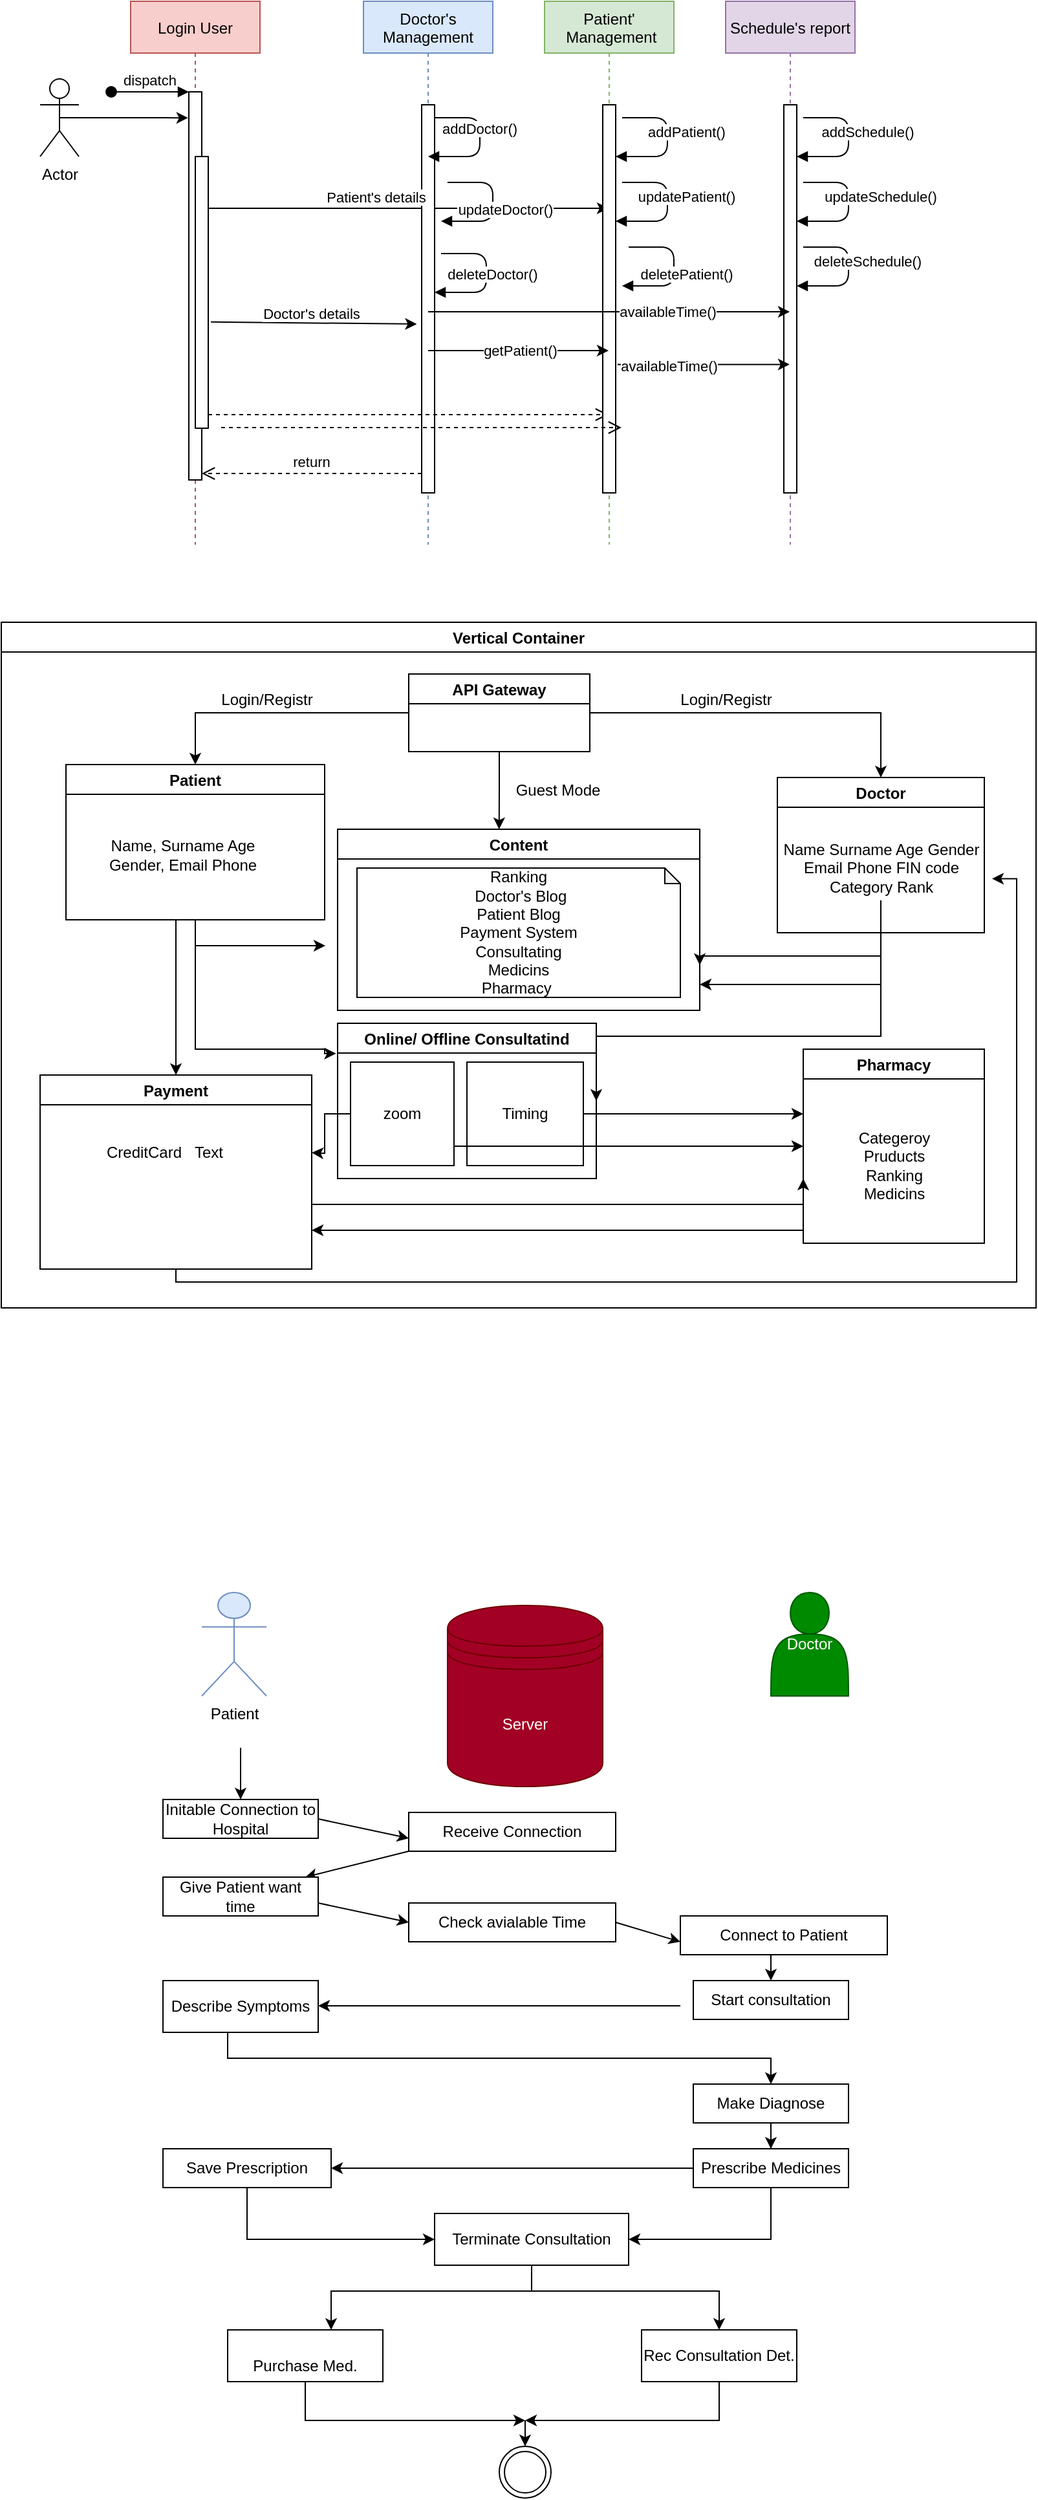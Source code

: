<mxfile version="18.1.3" type="github">
  <diagram id="kgpKYQtTHZ0yAKxKKP6v" name="Page-1">
    <mxGraphModel dx="1038" dy="571" grid="1" gridSize="10" guides="1" tooltips="1" connect="1" arrows="1" fold="1" page="1" pageScale="1" pageWidth="850" pageHeight="1100" math="0" shadow="0">
      <root>
        <mxCell id="0" />
        <mxCell id="1" parent="0" />
        <mxCell id="3nuBFxr9cyL0pnOWT2aG-1" value="Login User" style="shape=umlLifeline;perimeter=lifelinePerimeter;container=1;collapsible=0;recursiveResize=0;rounded=0;shadow=0;strokeWidth=1;fillColor=#f8cecc;strokeColor=#b85450;" parent="1" vertex="1">
          <mxGeometry x="120" y="80" width="100" height="420" as="geometry" />
        </mxCell>
        <mxCell id="3nuBFxr9cyL0pnOWT2aG-2" value="" style="points=[];perimeter=orthogonalPerimeter;rounded=0;shadow=0;strokeWidth=1;" parent="3nuBFxr9cyL0pnOWT2aG-1" vertex="1">
          <mxGeometry x="45" y="70" width="10" height="300" as="geometry" />
        </mxCell>
        <mxCell id="3nuBFxr9cyL0pnOWT2aG-3" value="dispatch" style="verticalAlign=bottom;startArrow=oval;endArrow=block;startSize=8;shadow=0;strokeWidth=1;" parent="3nuBFxr9cyL0pnOWT2aG-1" target="3nuBFxr9cyL0pnOWT2aG-2" edge="1">
          <mxGeometry relative="1" as="geometry">
            <mxPoint x="-15" y="70" as="sourcePoint" />
          </mxGeometry>
        </mxCell>
        <mxCell id="3nuBFxr9cyL0pnOWT2aG-4" value="" style="points=[];perimeter=orthogonalPerimeter;rounded=0;shadow=0;strokeWidth=1;" parent="3nuBFxr9cyL0pnOWT2aG-1" vertex="1">
          <mxGeometry x="50" y="120" width="10" height="210" as="geometry" />
        </mxCell>
        <mxCell id="Qq_WGgC-rXSd1wwkI7IG-11" value="" style="endArrow=classic;html=1;rounded=0;" parent="3nuBFxr9cyL0pnOWT2aG-1" target="Qq_WGgC-rXSd1wwkI7IG-7" edge="1">
          <mxGeometry width="50" height="50" relative="1" as="geometry">
            <mxPoint x="60" y="160" as="sourcePoint" />
            <mxPoint x="110" y="110" as="targetPoint" />
            <Array as="points">
              <mxPoint x="200" y="160" />
            </Array>
          </mxGeometry>
        </mxCell>
        <mxCell id="3nuBFxr9cyL0pnOWT2aG-5" value="Doctor&#39;s &#xa;Management" style="shape=umlLifeline;perimeter=lifelinePerimeter;container=1;collapsible=0;recursiveResize=0;rounded=0;shadow=0;strokeWidth=1;fillColor=#dae8fc;strokeColor=#6c8ebf;" parent="1" vertex="1">
          <mxGeometry x="300" y="80" width="100" height="420" as="geometry" />
        </mxCell>
        <mxCell id="3nuBFxr9cyL0pnOWT2aG-6" value="" style="points=[];perimeter=orthogonalPerimeter;rounded=0;shadow=0;strokeWidth=1;" parent="3nuBFxr9cyL0pnOWT2aG-5" vertex="1">
          <mxGeometry x="45" y="80" width="10" height="300" as="geometry" />
        </mxCell>
        <mxCell id="Qq_WGgC-rXSd1wwkI7IG-36" value="updateDoctor()" style="verticalAlign=bottom;endArrow=block;shadow=0;strokeWidth=1;" parent="3nuBFxr9cyL0pnOWT2aG-5" edge="1">
          <mxGeometry x="0.238" y="-10" relative="1" as="geometry">
            <mxPoint x="65" y="140" as="sourcePoint" />
            <mxPoint x="60" y="170" as="targetPoint" />
            <Array as="points">
              <mxPoint x="100" y="140" />
              <mxPoint x="100" y="170" />
            </Array>
            <mxPoint x="10" y="10" as="offset" />
          </mxGeometry>
        </mxCell>
        <mxCell id="Qq_WGgC-rXSd1wwkI7IG-37" value="deleteDoctor()" style="verticalAlign=bottom;endArrow=block;shadow=0;strokeWidth=1;" parent="3nuBFxr9cyL0pnOWT2aG-5" edge="1">
          <mxGeometry x="0.143" y="5" relative="1" as="geometry">
            <mxPoint x="60" y="195" as="sourcePoint" />
            <mxPoint x="55" y="225" as="targetPoint" />
            <Array as="points">
              <mxPoint x="95" y="195" />
              <mxPoint x="95" y="225" />
            </Array>
            <mxPoint as="offset" />
          </mxGeometry>
        </mxCell>
        <mxCell id="3nuBFxr9cyL0pnOWT2aG-7" value="return" style="verticalAlign=bottom;endArrow=open;dashed=1;endSize=8;exitX=0;exitY=0.95;shadow=0;strokeWidth=1;" parent="1" source="3nuBFxr9cyL0pnOWT2aG-6" target="3nuBFxr9cyL0pnOWT2aG-2" edge="1">
          <mxGeometry relative="1" as="geometry">
            <mxPoint x="275" y="236" as="targetPoint" />
          </mxGeometry>
        </mxCell>
        <mxCell id="3nuBFxr9cyL0pnOWT2aG-9" value="addDoctor()" style="verticalAlign=bottom;endArrow=block;shadow=0;strokeWidth=1;" parent="1" source="3nuBFxr9cyL0pnOWT2aG-6" edge="1">
          <mxGeometry relative="1" as="geometry">
            <mxPoint x="240" y="200" as="sourcePoint" />
            <mxPoint x="350" y="200" as="targetPoint" />
            <Array as="points">
              <mxPoint x="390" y="170" />
              <mxPoint x="390" y="200" />
            </Array>
          </mxGeometry>
        </mxCell>
        <mxCell id="3nuBFxr9cyL0pnOWT2aG-10" value="Patient&#39;s details" style="verticalAlign=bottom;endArrow=open;dashed=1;endSize=8;exitX=1;exitY=0.95;shadow=0;strokeWidth=1;" parent="1" source="3nuBFxr9cyL0pnOWT2aG-4" target="Qq_WGgC-rXSd1wwkI7IG-7" edge="1">
          <mxGeometry x="-0.16" y="160" relative="1" as="geometry">
            <mxPoint x="240" y="257" as="targetPoint" />
            <mxPoint y="1" as="offset" />
          </mxGeometry>
        </mxCell>
        <mxCell id="Qq_WGgC-rXSd1wwkI7IG-10" style="edgeStyle=orthogonalEdgeStyle;rounded=0;orthogonalLoop=1;jettySize=auto;html=1;exitX=0.5;exitY=0.5;exitDx=0;exitDy=0;exitPerimeter=0;entryX=-0.06;entryY=0.067;entryDx=0;entryDy=0;entryPerimeter=0;" parent="1" source="Qq_WGgC-rXSd1wwkI7IG-1" target="3nuBFxr9cyL0pnOWT2aG-2" edge="1">
          <mxGeometry relative="1" as="geometry" />
        </mxCell>
        <mxCell id="Qq_WGgC-rXSd1wwkI7IG-1" value="Actor" style="shape=umlActor;verticalLabelPosition=bottom;verticalAlign=top;html=1;outlineConnect=0;" parent="1" vertex="1">
          <mxGeometry x="50" y="140" width="30" height="60" as="geometry" />
        </mxCell>
        <mxCell id="Qq_WGgC-rXSd1wwkI7IG-5" value="Schedule&#39;s report" style="shape=umlLifeline;perimeter=lifelinePerimeter;container=1;collapsible=0;recursiveResize=0;rounded=0;shadow=0;strokeWidth=1;fillColor=#e1d5e7;strokeColor=#9673a6;" parent="1" vertex="1">
          <mxGeometry x="580" y="80" width="100" height="420" as="geometry" />
        </mxCell>
        <mxCell id="Qq_WGgC-rXSd1wwkI7IG-6" value="" style="points=[];perimeter=orthogonalPerimeter;rounded=0;shadow=0;strokeWidth=1;" parent="Qq_WGgC-rXSd1wwkI7IG-5" vertex="1">
          <mxGeometry x="45" y="80" width="10" height="300" as="geometry" />
        </mxCell>
        <mxCell id="Qq_WGgC-rXSd1wwkI7IG-22" value="addSchedule()" style="verticalAlign=bottom;endArrow=block;shadow=0;strokeWidth=1;" parent="Qq_WGgC-rXSd1wwkI7IG-5" edge="1">
          <mxGeometry x="0.048" y="15" relative="1" as="geometry">
            <mxPoint x="60" y="90" as="sourcePoint" />
            <mxPoint x="55" y="120" as="targetPoint" />
            <Array as="points">
              <mxPoint x="95" y="90" />
              <mxPoint x="95" y="120" />
            </Array>
            <mxPoint as="offset" />
          </mxGeometry>
        </mxCell>
        <mxCell id="Qq_WGgC-rXSd1wwkI7IG-24" value="updateSchedule()" style="verticalAlign=bottom;endArrow=block;shadow=0;strokeWidth=1;" parent="Qq_WGgC-rXSd1wwkI7IG-5" edge="1">
          <mxGeometry x="0.048" y="25" relative="1" as="geometry">
            <mxPoint x="60" y="140" as="sourcePoint" />
            <mxPoint x="55" y="170" as="targetPoint" />
            <Array as="points">
              <mxPoint x="95" y="140" />
              <mxPoint x="95" y="170" />
            </Array>
            <mxPoint as="offset" />
          </mxGeometry>
        </mxCell>
        <mxCell id="Qq_WGgC-rXSd1wwkI7IG-25" value="deleteSchedule()" style="verticalAlign=bottom;endArrow=block;shadow=0;strokeWidth=1;" parent="Qq_WGgC-rXSd1wwkI7IG-5" edge="1">
          <mxGeometry x="0.048" y="15" relative="1" as="geometry">
            <mxPoint x="60" y="190" as="sourcePoint" />
            <mxPoint x="55" y="220" as="targetPoint" />
            <Array as="points">
              <mxPoint x="95" y="190" />
              <mxPoint x="95" y="220" />
            </Array>
            <mxPoint as="offset" />
          </mxGeometry>
        </mxCell>
        <mxCell id="Qq_WGgC-rXSd1wwkI7IG-7" value="Patient&#39;&#xa; Management" style="shape=umlLifeline;perimeter=lifelinePerimeter;container=1;collapsible=0;recursiveResize=0;rounded=0;shadow=0;strokeWidth=1;fillColor=#d5e8d4;strokeColor=#82b366;" parent="1" vertex="1">
          <mxGeometry x="440" y="80" width="100" height="420" as="geometry" />
        </mxCell>
        <mxCell id="Qq_WGgC-rXSd1wwkI7IG-8" value="" style="points=[];perimeter=orthogonalPerimeter;rounded=0;shadow=0;strokeWidth=1;" parent="Qq_WGgC-rXSd1wwkI7IG-7" vertex="1">
          <mxGeometry x="45" y="80" width="10" height="300" as="geometry" />
        </mxCell>
        <mxCell id="Qq_WGgC-rXSd1wwkI7IG-20" value="addPatient()" style="verticalAlign=bottom;endArrow=block;shadow=0;strokeWidth=1;" parent="Qq_WGgC-rXSd1wwkI7IG-7" edge="1">
          <mxGeometry x="0.048" y="15" relative="1" as="geometry">
            <mxPoint x="60" y="90" as="sourcePoint" />
            <mxPoint x="55" y="120" as="targetPoint" />
            <Array as="points">
              <mxPoint x="95" y="90" />
              <mxPoint x="95" y="120" />
            </Array>
            <mxPoint as="offset" />
          </mxGeometry>
        </mxCell>
        <mxCell id="Qq_WGgC-rXSd1wwkI7IG-34" value="updatePatient()" style="verticalAlign=bottom;endArrow=block;shadow=0;strokeWidth=1;" parent="Qq_WGgC-rXSd1wwkI7IG-7" edge="1">
          <mxGeometry x="0.048" y="15" relative="1" as="geometry">
            <mxPoint x="60" y="140" as="sourcePoint" />
            <mxPoint x="55" y="170" as="targetPoint" />
            <Array as="points">
              <mxPoint x="95" y="140" />
              <mxPoint x="95" y="170" />
            </Array>
            <mxPoint as="offset" />
          </mxGeometry>
        </mxCell>
        <mxCell id="Qq_WGgC-rXSd1wwkI7IG-35" value="deletePatient()" style="verticalAlign=bottom;endArrow=block;shadow=0;strokeWidth=1;" parent="Qq_WGgC-rXSd1wwkI7IG-7" edge="1">
          <mxGeometry x="0.238" y="-10" relative="1" as="geometry">
            <mxPoint x="65" y="190" as="sourcePoint" />
            <mxPoint x="60" y="220" as="targetPoint" />
            <Array as="points">
              <mxPoint x="100" y="190" />
              <mxPoint x="100" y="220" />
            </Array>
            <mxPoint x="10" y="10" as="offset" />
          </mxGeometry>
        </mxCell>
        <mxCell id="Qq_WGgC-rXSd1wwkI7IG-12" value="" style="endArrow=classic;html=1;rounded=0;exitX=1.2;exitY=0.609;exitDx=0;exitDy=0;exitPerimeter=0;entryX=-0.38;entryY=0.565;entryDx=0;entryDy=0;entryPerimeter=0;" parent="1" source="3nuBFxr9cyL0pnOWT2aG-4" target="3nuBFxr9cyL0pnOWT2aG-6" edge="1">
          <mxGeometry width="50" height="50" relative="1" as="geometry">
            <mxPoint x="310" y="330" as="sourcePoint" />
            <mxPoint x="619.5" y="330" as="targetPoint" />
            <Array as="points" />
          </mxGeometry>
        </mxCell>
        <mxCell id="Qq_WGgC-rXSd1wwkI7IG-19" value="Doctor&#39;s details" style="verticalAlign=bottom;endArrow=open;dashed=1;endSize=8;exitX=1;exitY=0.95;shadow=0;strokeWidth=1;" parent="1" edge="1">
          <mxGeometry x="-0.548" y="80" relative="1" as="geometry">
            <mxPoint x="499.5" y="409.5" as="targetPoint" />
            <mxPoint x="190" y="409.5" as="sourcePoint" />
            <mxPoint y="1" as="offset" />
          </mxGeometry>
        </mxCell>
        <mxCell id="Qq_WGgC-rXSd1wwkI7IG-26" value="" style="endArrow=classic;html=1;rounded=0;" parent="1" source="3nuBFxr9cyL0pnOWT2aG-5" target="Qq_WGgC-rXSd1wwkI7IG-7" edge="1">
          <mxGeometry width="50" height="50" relative="1" as="geometry">
            <mxPoint x="360" y="300" as="sourcePoint" />
            <mxPoint x="619.5" y="330" as="targetPoint" />
            <Array as="points">
              <mxPoint x="420" y="350" />
              <mxPoint x="470" y="350" />
            </Array>
          </mxGeometry>
        </mxCell>
        <mxCell id="Qq_WGgC-rXSd1wwkI7IG-27" value="getPatient()" style="edgeLabel;html=1;align=center;verticalAlign=middle;resizable=0;points=[];" parent="Qq_WGgC-rXSd1wwkI7IG-26" vertex="1" connectable="0">
          <mxGeometry x="-0.23" relative="1" as="geometry">
            <mxPoint x="17" as="offset" />
          </mxGeometry>
        </mxCell>
        <mxCell id="Qq_WGgC-rXSd1wwkI7IG-14" value="" style="endArrow=classic;html=1;rounded=0;" parent="1" source="3nuBFxr9cyL0pnOWT2aG-5" target="Qq_WGgC-rXSd1wwkI7IG-5" edge="1">
          <mxGeometry width="50" height="50" relative="1" as="geometry">
            <mxPoint x="355" y="280" as="sourcePoint" />
            <mxPoint x="514.2" y="281.61" as="targetPoint" />
            <Array as="points">
              <mxPoint x="480" y="320" />
            </Array>
          </mxGeometry>
        </mxCell>
        <mxCell id="Qq_WGgC-rXSd1wwkI7IG-41" value="availableTime()" style="edgeLabel;html=1;align=center;verticalAlign=middle;resizable=0;points=[];" parent="Qq_WGgC-rXSd1wwkI7IG-14" vertex="1" connectable="0">
          <mxGeometry x="0.324" relative="1" as="geometry">
            <mxPoint as="offset" />
          </mxGeometry>
        </mxCell>
        <mxCell id="Qq_WGgC-rXSd1wwkI7IG-13" value="" style="endArrow=classic;html=1;rounded=0;exitX=1.14;exitY=0.669;exitDx=0;exitDy=0;exitPerimeter=0;" parent="1" source="Qq_WGgC-rXSd1wwkI7IG-8" target="Qq_WGgC-rXSd1wwkI7IG-5" edge="1">
          <mxGeometry width="50" height="50" relative="1" as="geometry">
            <mxPoint x="310" y="330" as="sourcePoint" />
            <mxPoint x="619.5" y="330" as="targetPoint" />
            <Array as="points" />
          </mxGeometry>
        </mxCell>
        <mxCell id="Qq_WGgC-rXSd1wwkI7IG-42" value="availableTime()" style="edgeLabel;html=1;align=center;verticalAlign=middle;resizable=0;points=[];" parent="Qq_WGgC-rXSd1wwkI7IG-13" vertex="1" connectable="0">
          <mxGeometry x="-0.408" y="-1" relative="1" as="geometry">
            <mxPoint as="offset" />
          </mxGeometry>
        </mxCell>
        <mxCell id="Qq_WGgC-rXSd1wwkI7IG-48" value="Vertical Container" style="swimlane;" parent="1" vertex="1">
          <mxGeometry x="20" y="560" width="800" height="530" as="geometry" />
        </mxCell>
        <mxCell id="FrTpG5TBYNztIclUgN3H-2" style="edgeStyle=orthogonalEdgeStyle;rounded=0;orthogonalLoop=1;jettySize=auto;html=1;" edge="1" parent="Qq_WGgC-rXSd1wwkI7IG-48" source="Qq_WGgC-rXSd1wwkI7IG-49" target="Qq_WGgC-rXSd1wwkI7IG-50">
          <mxGeometry relative="1" as="geometry" />
        </mxCell>
        <mxCell id="FrTpG5TBYNztIclUgN3H-22" style="edgeStyle=orthogonalEdgeStyle;rounded=0;orthogonalLoop=1;jettySize=auto;html=1;entryX=0.446;entryY=0;entryDx=0;entryDy=0;entryPerimeter=0;" edge="1" parent="Qq_WGgC-rXSd1wwkI7IG-48" source="Qq_WGgC-rXSd1wwkI7IG-49" target="Qq_WGgC-rXSd1wwkI7IG-51">
          <mxGeometry relative="1" as="geometry" />
        </mxCell>
        <mxCell id="Qq_WGgC-rXSd1wwkI7IG-49" value="API Gateway" style="swimlane;" parent="Qq_WGgC-rXSd1wwkI7IG-48" vertex="1">
          <mxGeometry x="315" y="40" width="140" height="60" as="geometry" />
        </mxCell>
        <mxCell id="FrTpG5TBYNztIclUgN3H-27" style="edgeStyle=orthogonalEdgeStyle;rounded=0;orthogonalLoop=1;jettySize=auto;html=1;" edge="1" parent="Qq_WGgC-rXSd1wwkI7IG-48" source="Qq_WGgC-rXSd1wwkI7IG-50" target="FrTpG5TBYNztIclUgN3H-26">
          <mxGeometry relative="1" as="geometry">
            <Array as="points">
              <mxPoint x="135" y="260" />
              <mxPoint x="135" y="260" />
            </Array>
          </mxGeometry>
        </mxCell>
        <mxCell id="Qq_WGgC-rXSd1wwkI7IG-50" value="Patient" style="swimlane;startSize=23;" parent="Qq_WGgC-rXSd1wwkI7IG-48" vertex="1">
          <mxGeometry x="50" y="110" width="200" height="120" as="geometry" />
        </mxCell>
        <mxCell id="Qq_WGgC-rXSd1wwkI7IG-51" value="Content" style="swimlane;" parent="Qq_WGgC-rXSd1wwkI7IG-48" vertex="1">
          <mxGeometry x="260" y="160" width="280" height="140" as="geometry" />
        </mxCell>
        <mxCell id="FrTpG5TBYNztIclUgN3H-12" value="Ranking&lt;br&gt;&amp;nbsp;Doctor&#39;s Blog&lt;br&gt;Patient Blog&lt;br&gt;Payment System&lt;br&gt;Consultating&lt;br&gt;Medicins&lt;br&gt;Pharmacy&amp;nbsp;" style="shape=note;whiteSpace=wrap;html=1;backgroundOutline=1;darkOpacity=0.05;size=12;" vertex="1" parent="Qq_WGgC-rXSd1wwkI7IG-51">
          <mxGeometry x="15" y="30" width="250" height="100" as="geometry" />
        </mxCell>
        <mxCell id="FrTpG5TBYNztIclUgN3H-17" style="edgeStyle=orthogonalEdgeStyle;rounded=0;orthogonalLoop=1;jettySize=auto;html=1;entryX=1;entryY=0.5;entryDx=0;entryDy=0;" edge="1" parent="Qq_WGgC-rXSd1wwkI7IG-48" source="Qq_WGgC-rXSd1wwkI7IG-52" target="FrTpG5TBYNztIclUgN3H-8">
          <mxGeometry relative="1" as="geometry">
            <Array as="points">
              <mxPoint x="680" y="320" />
              <mxPoint x="460" y="320" />
            </Array>
          </mxGeometry>
        </mxCell>
        <mxCell id="Qq_WGgC-rXSd1wwkI7IG-52" value="Doctor" style="swimlane;startSize=23;" parent="Qq_WGgC-rXSd1wwkI7IG-48" vertex="1">
          <mxGeometry x="600" y="120" width="160" height="120" as="geometry" />
        </mxCell>
        <mxCell id="FrTpG5TBYNztIclUgN3H-1" style="edgeStyle=orthogonalEdgeStyle;rounded=0;orthogonalLoop=1;jettySize=auto;html=1;" edge="1" parent="Qq_WGgC-rXSd1wwkI7IG-48" source="Qq_WGgC-rXSd1wwkI7IG-49" target="Qq_WGgC-rXSd1wwkI7IG-52">
          <mxGeometry relative="1" as="geometry">
            <mxPoint x="750" y="70" as="targetPoint" />
            <Array as="points">
              <mxPoint x="680" y="70" />
            </Array>
          </mxGeometry>
        </mxCell>
        <mxCell id="FrTpG5TBYNztIclUgN3H-8" value="Online/ Offline Consultatind" style="swimlane;" vertex="1" parent="Qq_WGgC-rXSd1wwkI7IG-48">
          <mxGeometry x="260" y="310" width="200" height="120" as="geometry" />
        </mxCell>
        <mxCell id="FrTpG5TBYNztIclUgN3H-14" value="zoom" style="rounded=0;whiteSpace=wrap;html=1;" vertex="1" parent="FrTpG5TBYNztIclUgN3H-8">
          <mxGeometry x="10" y="30" width="80" height="80" as="geometry" />
        </mxCell>
        <mxCell id="FrTpG5TBYNztIclUgN3H-15" value="Timing" style="rounded=0;whiteSpace=wrap;html=1;" vertex="1" parent="FrTpG5TBYNztIclUgN3H-8">
          <mxGeometry x="100" y="30" width="90" height="80" as="geometry" />
        </mxCell>
        <mxCell id="FrTpG5TBYNztIclUgN3H-16" style="edgeStyle=orthogonalEdgeStyle;rounded=0;orthogonalLoop=1;jettySize=auto;html=1;entryX=-0.006;entryY=0.195;entryDx=0;entryDy=0;entryPerimeter=0;" edge="1" parent="Qq_WGgC-rXSd1wwkI7IG-48" source="Qq_WGgC-rXSd1wwkI7IG-50" target="FrTpG5TBYNztIclUgN3H-8">
          <mxGeometry relative="1" as="geometry">
            <mxPoint x="250" y="360" as="targetPoint" />
            <Array as="points">
              <mxPoint x="150" y="330" />
              <mxPoint x="250" y="330" />
              <mxPoint x="250" y="333" />
            </Array>
          </mxGeometry>
        </mxCell>
        <mxCell id="FrTpG5TBYNztIclUgN3H-18" value="Pharmacy" style="swimlane;startSize=23;" vertex="1" parent="Qq_WGgC-rXSd1wwkI7IG-48">
          <mxGeometry x="620" y="330" width="140" height="150" as="geometry" />
        </mxCell>
        <mxCell id="FrTpG5TBYNztIclUgN3H-21" value="Categeroy&lt;br&gt;Pruducts&lt;br&gt;Ranking&lt;br&gt;Medicins" style="text;html=1;align=center;verticalAlign=middle;resizable=0;points=[];autosize=1;strokeColor=none;fillColor=none;" vertex="1" parent="FrTpG5TBYNztIclUgN3H-18">
          <mxGeometry x="35" y="60" width="70" height="60" as="geometry" />
        </mxCell>
        <mxCell id="FrTpG5TBYNztIclUgN3H-20" style="edgeStyle=orthogonalEdgeStyle;rounded=0;orthogonalLoop=1;jettySize=auto;html=1;entryX=0;entryY=0.5;entryDx=0;entryDy=0;" edge="1" parent="Qq_WGgC-rXSd1wwkI7IG-48" source="FrTpG5TBYNztIclUgN3H-14" target="FrTpG5TBYNztIclUgN3H-18">
          <mxGeometry relative="1" as="geometry">
            <Array as="points">
              <mxPoint x="400" y="405" />
              <mxPoint x="400" y="405" />
            </Array>
          </mxGeometry>
        </mxCell>
        <mxCell id="FrTpG5TBYNztIclUgN3H-23" value="Login/Registr" style="text;html=1;align=center;verticalAlign=middle;resizable=0;points=[];autosize=1;strokeColor=none;fillColor=none;" vertex="1" parent="Qq_WGgC-rXSd1wwkI7IG-48">
          <mxGeometry x="160" y="50" width="90" height="20" as="geometry" />
        </mxCell>
        <mxCell id="FrTpG5TBYNztIclUgN3H-25" value="Guest Mode" style="text;html=1;align=center;verticalAlign=middle;resizable=0;points=[];autosize=1;strokeColor=none;fillColor=none;" vertex="1" parent="Qq_WGgC-rXSd1wwkI7IG-48">
          <mxGeometry x="390" y="120" width="80" height="20" as="geometry" />
        </mxCell>
        <mxCell id="FrTpG5TBYNztIclUgN3H-26" value="Payment" style="swimlane;" vertex="1" parent="Qq_WGgC-rXSd1wwkI7IG-48">
          <mxGeometry x="30" y="350" width="210" height="150" as="geometry" />
        </mxCell>
        <mxCell id="Qq_WGgC-rXSd1wwkI7IG-53" value="Patient" style="shape=umlActor;verticalLabelPosition=bottom;verticalAlign=top;html=1;outlineConnect=0;fillColor=#dae8fc;strokeColor=#6c8ebf;" parent="1" vertex="1">
          <mxGeometry x="175" y="1310" width="50" height="80" as="geometry" />
        </mxCell>
        <mxCell id="Qq_WGgC-rXSd1wwkI7IG-54" value="Doctor" style="shape=actor;whiteSpace=wrap;html=1;fillColor=#008a00;strokeColor=#005700;fontColor=#ffffff;" parent="1" vertex="1">
          <mxGeometry x="615" y="1310" width="60" height="80" as="geometry" />
        </mxCell>
        <mxCell id="Qq_WGgC-rXSd1wwkI7IG-55" value="Server" style="shape=datastore;whiteSpace=wrap;html=1;fillColor=#a20025;fontColor=#ffffff;strokeColor=#6F0000;" parent="1" vertex="1">
          <mxGeometry x="365" y="1320" width="120" height="140" as="geometry" />
        </mxCell>
        <mxCell id="Qq_WGgC-rXSd1wwkI7IG-56" value="" style="endArrow=classic;html=1;rounded=0;" parent="1" edge="1">
          <mxGeometry width="50" height="50" relative="1" as="geometry">
            <mxPoint x="205" y="1430" as="sourcePoint" />
            <mxPoint x="205" y="1470" as="targetPoint" />
          </mxGeometry>
        </mxCell>
        <mxCell id="Qq_WGgC-rXSd1wwkI7IG-57" value="Initable Connection to Hospital" style="rounded=0;whiteSpace=wrap;html=1;" parent="1" vertex="1">
          <mxGeometry x="145" y="1470" width="120" height="30" as="geometry" />
        </mxCell>
        <mxCell id="Qq_WGgC-rXSd1wwkI7IG-58" value="" style="endArrow=classic;html=1;rounded=0;exitX=1;exitY=0.5;exitDx=0;exitDy=0;" parent="1" source="Qq_WGgC-rXSd1wwkI7IG-57" edge="1">
          <mxGeometry width="50" height="50" relative="1" as="geometry">
            <mxPoint x="285" y="1530" as="sourcePoint" />
            <mxPoint x="335" y="1500" as="targetPoint" />
          </mxGeometry>
        </mxCell>
        <mxCell id="Qq_WGgC-rXSd1wwkI7IG-59" value="Receive Connection" style="rounded=0;whiteSpace=wrap;html=1;" parent="1" vertex="1">
          <mxGeometry x="335" y="1480" width="160" height="30" as="geometry" />
        </mxCell>
        <mxCell id="Qq_WGgC-rXSd1wwkI7IG-60" value="" style="endArrow=classic;html=1;rounded=0;exitX=0;exitY=1;exitDx=0;exitDy=0;" parent="1" source="Qq_WGgC-rXSd1wwkI7IG-59" edge="1">
          <mxGeometry width="50" height="50" relative="1" as="geometry">
            <mxPoint x="285" y="1530" as="sourcePoint" />
            <mxPoint x="255" y="1530" as="targetPoint" />
          </mxGeometry>
        </mxCell>
        <mxCell id="Qq_WGgC-rXSd1wwkI7IG-61" value="Give Patient want time" style="rounded=0;whiteSpace=wrap;html=1;" parent="1" vertex="1">
          <mxGeometry x="145" y="1530" width="120" height="30" as="geometry" />
        </mxCell>
        <mxCell id="Qq_WGgC-rXSd1wwkI7IG-62" value="Check avialable Time" style="rounded=0;whiteSpace=wrap;html=1;" parent="1" vertex="1">
          <mxGeometry x="335" y="1550" width="160" height="30" as="geometry" />
        </mxCell>
        <mxCell id="Qq_WGgC-rXSd1wwkI7IG-63" value="" style="endArrow=classic;html=1;rounded=0;exitX=1;exitY=0.5;exitDx=0;exitDy=0;" parent="1" source="Qq_WGgC-rXSd1wwkI7IG-62" edge="1">
          <mxGeometry width="50" height="50" relative="1" as="geometry">
            <mxPoint x="495" y="1610" as="sourcePoint" />
            <mxPoint x="545" y="1580" as="targetPoint" />
          </mxGeometry>
        </mxCell>
        <mxCell id="Qq_WGgC-rXSd1wwkI7IG-64" value="Connect to Patient" style="rounded=0;whiteSpace=wrap;html=1;" parent="1" vertex="1">
          <mxGeometry x="545" y="1560" width="160" height="30" as="geometry" />
        </mxCell>
        <mxCell id="Qq_WGgC-rXSd1wwkI7IG-65" value="" style="endArrow=classic;html=1;rounded=0;exitX=1;exitY=0.5;exitDx=0;exitDy=0;" parent="1" edge="1">
          <mxGeometry width="50" height="50" relative="1" as="geometry">
            <mxPoint x="265" y="1550" as="sourcePoint" />
            <mxPoint x="335" y="1565" as="targetPoint" />
          </mxGeometry>
        </mxCell>
        <mxCell id="Qq_WGgC-rXSd1wwkI7IG-66" value="" style="endArrow=classic;html=1;rounded=0;" parent="1" edge="1">
          <mxGeometry width="50" height="50" relative="1" as="geometry">
            <mxPoint x="615" y="1590" as="sourcePoint" />
            <mxPoint x="615" y="1610" as="targetPoint" />
          </mxGeometry>
        </mxCell>
        <mxCell id="Qq_WGgC-rXSd1wwkI7IG-67" value="Start consultation" style="rounded=0;whiteSpace=wrap;html=1;" parent="1" vertex="1">
          <mxGeometry x="555" y="1610" width="120" height="30" as="geometry" />
        </mxCell>
        <mxCell id="Qq_WGgC-rXSd1wwkI7IG-68" value="" style="endArrow=classic;html=1;rounded=0;" parent="1" edge="1">
          <mxGeometry width="50" height="50" relative="1" as="geometry">
            <mxPoint x="545" y="1629.5" as="sourcePoint" />
            <mxPoint x="265" y="1629.5" as="targetPoint" />
          </mxGeometry>
        </mxCell>
        <mxCell id="Qq_WGgC-rXSd1wwkI7IG-69" value="Describe Symptoms" style="rounded=0;whiteSpace=wrap;html=1;" parent="1" vertex="1">
          <mxGeometry x="145" y="1610" width="120" height="40" as="geometry" />
        </mxCell>
        <mxCell id="Qq_WGgC-rXSd1wwkI7IG-70" value="" style="endArrow=classic;html=1;rounded=0;" parent="1" edge="1">
          <mxGeometry width="50" height="50" relative="1" as="geometry">
            <mxPoint x="195" y="1650" as="sourcePoint" />
            <mxPoint x="615" y="1690" as="targetPoint" />
            <Array as="points">
              <mxPoint x="195" y="1670" />
              <mxPoint x="615" y="1670" />
            </Array>
          </mxGeometry>
        </mxCell>
        <mxCell id="Qq_WGgC-rXSd1wwkI7IG-75" style="edgeStyle=orthogonalEdgeStyle;rounded=0;orthogonalLoop=1;jettySize=auto;html=1;" parent="1" source="Qq_WGgC-rXSd1wwkI7IG-72" target="Qq_WGgC-rXSd1wwkI7IG-73" edge="1">
          <mxGeometry relative="1" as="geometry" />
        </mxCell>
        <mxCell id="Qq_WGgC-rXSd1wwkI7IG-72" value="Make Diagnose" style="rounded=0;whiteSpace=wrap;html=1;" parent="1" vertex="1">
          <mxGeometry x="555" y="1690" width="120" height="30" as="geometry" />
        </mxCell>
        <mxCell id="Qq_WGgC-rXSd1wwkI7IG-74" style="edgeStyle=orthogonalEdgeStyle;rounded=0;orthogonalLoop=1;jettySize=auto;html=1;" parent="1" source="Qq_WGgC-rXSd1wwkI7IG-73" edge="1">
          <mxGeometry relative="1" as="geometry">
            <mxPoint x="505" y="1810" as="targetPoint" />
            <Array as="points">
              <mxPoint x="615" y="1810" />
              <mxPoint x="505" y="1810" />
            </Array>
          </mxGeometry>
        </mxCell>
        <mxCell id="Qq_WGgC-rXSd1wwkI7IG-76" style="edgeStyle=orthogonalEdgeStyle;rounded=0;orthogonalLoop=1;jettySize=auto;html=1;" parent="1" source="Qq_WGgC-rXSd1wwkI7IG-73" edge="1">
          <mxGeometry relative="1" as="geometry">
            <mxPoint x="275" y="1755" as="targetPoint" />
          </mxGeometry>
        </mxCell>
        <mxCell id="Qq_WGgC-rXSd1wwkI7IG-73" value="Prescribe Medicines" style="rounded=0;whiteSpace=wrap;html=1;" parent="1" vertex="1">
          <mxGeometry x="555" y="1740" width="120" height="30" as="geometry" />
        </mxCell>
        <mxCell id="Qq_WGgC-rXSd1wwkI7IG-78" style="edgeStyle=orthogonalEdgeStyle;rounded=0;orthogonalLoop=1;jettySize=auto;html=1;" parent="1" source="Qq_WGgC-rXSd1wwkI7IG-77" edge="1">
          <mxGeometry relative="1" as="geometry">
            <mxPoint x="355" y="1810" as="targetPoint" />
            <Array as="points">
              <mxPoint x="210" y="1810" />
              <mxPoint x="345" y="1810" />
            </Array>
          </mxGeometry>
        </mxCell>
        <mxCell id="Qq_WGgC-rXSd1wwkI7IG-77" value="Save Prescription" style="rounded=0;whiteSpace=wrap;html=1;" parent="1" vertex="1">
          <mxGeometry x="145" y="1740" width="130" height="30" as="geometry" />
        </mxCell>
        <mxCell id="Qq_WGgC-rXSd1wwkI7IG-80" style="edgeStyle=orthogonalEdgeStyle;rounded=0;orthogonalLoop=1;jettySize=auto;html=1;" parent="1" source="Qq_WGgC-rXSd1wwkI7IG-79" edge="1">
          <mxGeometry relative="1" as="geometry">
            <mxPoint x="575" y="1880" as="targetPoint" />
            <Array as="points">
              <mxPoint x="430" y="1850" />
            </Array>
          </mxGeometry>
        </mxCell>
        <mxCell id="Qq_WGgC-rXSd1wwkI7IG-81" style="edgeStyle=orthogonalEdgeStyle;rounded=0;orthogonalLoop=1;jettySize=auto;html=1;" parent="1" source="Qq_WGgC-rXSd1wwkI7IG-79" edge="1">
          <mxGeometry relative="1" as="geometry">
            <mxPoint x="275" y="1880" as="targetPoint" />
            <Array as="points">
              <mxPoint x="430" y="1850" />
            </Array>
          </mxGeometry>
        </mxCell>
        <mxCell id="Qq_WGgC-rXSd1wwkI7IG-79" value="Terminate Consultation" style="rounded=0;whiteSpace=wrap;html=1;" parent="1" vertex="1">
          <mxGeometry x="355" y="1790" width="150" height="40" as="geometry" />
        </mxCell>
        <mxCell id="Qq_WGgC-rXSd1wwkI7IG-84" style="edgeStyle=orthogonalEdgeStyle;rounded=0;orthogonalLoop=1;jettySize=auto;html=1;" parent="1" source="Qq_WGgC-rXSd1wwkI7IG-82" edge="1">
          <mxGeometry relative="1" as="geometry">
            <mxPoint x="425" y="1950" as="targetPoint" />
            <Array as="points">
              <mxPoint x="255" y="1950" />
            </Array>
          </mxGeometry>
        </mxCell>
        <mxCell id="Qq_WGgC-rXSd1wwkI7IG-82" value="&lt;br&gt;Purchase Med." style="rounded=0;whiteSpace=wrap;html=1;" parent="1" vertex="1">
          <mxGeometry x="195" y="1880" width="120" height="40" as="geometry" />
        </mxCell>
        <mxCell id="Qq_WGgC-rXSd1wwkI7IG-85" style="edgeStyle=orthogonalEdgeStyle;rounded=0;orthogonalLoop=1;jettySize=auto;html=1;" parent="1" source="Qq_WGgC-rXSd1wwkI7IG-83" edge="1">
          <mxGeometry relative="1" as="geometry">
            <mxPoint x="425" y="1950" as="targetPoint" />
            <Array as="points">
              <mxPoint x="575" y="1950" />
            </Array>
          </mxGeometry>
        </mxCell>
        <mxCell id="Qq_WGgC-rXSd1wwkI7IG-83" value="Rec Consultation Det." style="rounded=0;whiteSpace=wrap;html=1;" parent="1" vertex="1">
          <mxGeometry x="515" y="1880" width="120" height="40" as="geometry" />
        </mxCell>
        <mxCell id="Qq_WGgC-rXSd1wwkI7IG-86" value="" style="endArrow=classic;html=1;rounded=0;" parent="1" target="Qq_WGgC-rXSd1wwkI7IG-87" edge="1">
          <mxGeometry width="50" height="50" relative="1" as="geometry">
            <mxPoint x="425" y="1950" as="sourcePoint" />
            <mxPoint x="425" y="1990" as="targetPoint" />
            <Array as="points">
              <mxPoint x="425" y="1950" />
            </Array>
          </mxGeometry>
        </mxCell>
        <mxCell id="Qq_WGgC-rXSd1wwkI7IG-87" value="" style="ellipse;shape=doubleEllipse;whiteSpace=wrap;html=1;aspect=fixed;" parent="1" vertex="1">
          <mxGeometry x="405" y="1970" width="40" height="40" as="geometry" />
        </mxCell>
        <mxCell id="FrTpG5TBYNztIclUgN3H-3" value="Name, Surname Age &lt;br&gt;Gender, Email Phone" style="text;html=1;align=center;verticalAlign=middle;resizable=0;points=[];autosize=1;strokeColor=none;fillColor=none;" vertex="1" parent="1">
          <mxGeometry x="95" y="725" width="130" height="30" as="geometry" />
        </mxCell>
        <mxCell id="FrTpG5TBYNztIclUgN3H-6" style="edgeStyle=orthogonalEdgeStyle;rounded=0;orthogonalLoop=1;jettySize=auto;html=1;entryX=1;entryY=0.75;entryDx=0;entryDy=0;" edge="1" parent="1" source="FrTpG5TBYNztIclUgN3H-4" target="Qq_WGgC-rXSd1wwkI7IG-51">
          <mxGeometry relative="1" as="geometry">
            <mxPoint x="680" y="1010" as="targetPoint" />
            <Array as="points">
              <mxPoint x="700" y="818" />
            </Array>
          </mxGeometry>
        </mxCell>
        <mxCell id="FrTpG5TBYNztIclUgN3H-4" value="Name Surname Age Gender &lt;br&gt;Email Phone FIN code&lt;br&gt;Category Rank" style="text;html=1;align=center;verticalAlign=middle;resizable=0;points=[];autosize=1;strokeColor=none;fillColor=none;" vertex="1" parent="1">
          <mxGeometry x="615" y="725" width="170" height="50" as="geometry" />
        </mxCell>
        <mxCell id="FrTpG5TBYNztIclUgN3H-5" style="edgeStyle=orthogonalEdgeStyle;rounded=0;orthogonalLoop=1;jettySize=auto;html=1;" edge="1" parent="1" source="Qq_WGgC-rXSd1wwkI7IG-52">
          <mxGeometry relative="1" as="geometry">
            <mxPoint x="560" y="840" as="targetPoint" />
            <Array as="points">
              <mxPoint x="700" y="840" />
              <mxPoint x="560" y="840" />
            </Array>
          </mxGeometry>
        </mxCell>
        <mxCell id="FrTpG5TBYNztIclUgN3H-11" style="edgeStyle=orthogonalEdgeStyle;rounded=0;orthogonalLoop=1;jettySize=auto;html=1;" edge="1" parent="1" source="Qq_WGgC-rXSd1wwkI7IG-50">
          <mxGeometry relative="1" as="geometry">
            <mxPoint x="270" y="810" as="targetPoint" />
          </mxGeometry>
        </mxCell>
        <mxCell id="FrTpG5TBYNztIclUgN3H-19" style="edgeStyle=orthogonalEdgeStyle;rounded=0;orthogonalLoop=1;jettySize=auto;html=1;" edge="1" parent="1" source="FrTpG5TBYNztIclUgN3H-15">
          <mxGeometry relative="1" as="geometry">
            <mxPoint x="640" y="940" as="targetPoint" />
          </mxGeometry>
        </mxCell>
        <mxCell id="FrTpG5TBYNztIclUgN3H-24" value="Login/Registr" style="text;html=1;align=center;verticalAlign=middle;resizable=0;points=[];autosize=1;strokeColor=none;fillColor=none;" vertex="1" parent="1">
          <mxGeometry x="535" y="610" width="90" height="20" as="geometry" />
        </mxCell>
        <mxCell id="FrTpG5TBYNztIclUgN3H-28" value="CreditCard" style="text;html=1;align=center;verticalAlign=middle;resizable=0;points=[];autosize=1;strokeColor=none;fillColor=none;" vertex="1" parent="1">
          <mxGeometry x="95" y="960" width="70" height="20" as="geometry" />
        </mxCell>
        <mxCell id="FrTpG5TBYNztIclUgN3H-29" value="Text" style="text;html=1;align=center;verticalAlign=middle;resizable=0;points=[];autosize=1;strokeColor=none;fillColor=none;" vertex="1" parent="1">
          <mxGeometry x="160" y="960" width="40" height="20" as="geometry" />
        </mxCell>
        <mxCell id="FrTpG5TBYNztIclUgN3H-30" style="edgeStyle=orthogonalEdgeStyle;rounded=0;orthogonalLoop=1;jettySize=auto;html=1;" edge="1" parent="1" source="FrTpG5TBYNztIclUgN3H-18">
          <mxGeometry relative="1" as="geometry">
            <mxPoint x="260" y="1030" as="targetPoint" />
            <Array as="points">
              <mxPoint x="640" y="1030" />
              <mxPoint x="640" y="1030" />
            </Array>
          </mxGeometry>
        </mxCell>
        <mxCell id="FrTpG5TBYNztIclUgN3H-31" style="edgeStyle=orthogonalEdgeStyle;rounded=0;orthogonalLoop=1;jettySize=auto;html=1;" edge="1" parent="1" source="FrTpG5TBYNztIclUgN3H-26">
          <mxGeometry relative="1" as="geometry">
            <mxPoint x="640" y="990" as="targetPoint" />
            <Array as="points">
              <mxPoint x="640" y="1010" />
            </Array>
          </mxGeometry>
        </mxCell>
        <mxCell id="FrTpG5TBYNztIclUgN3H-32" style="edgeStyle=orthogonalEdgeStyle;rounded=0;orthogonalLoop=1;jettySize=auto;html=1;entryX=1.006;entryY=0.664;entryDx=0;entryDy=0;entryPerimeter=0;" edge="1" parent="1" source="FrTpG5TBYNztIclUgN3H-26" target="FrTpG5TBYNztIclUgN3H-4">
          <mxGeometry relative="1" as="geometry">
            <Array as="points">
              <mxPoint x="155" y="1070" />
              <mxPoint x="805" y="1070" />
              <mxPoint x="805" y="758" />
            </Array>
          </mxGeometry>
        </mxCell>
        <mxCell id="FrTpG5TBYNztIclUgN3H-33" style="edgeStyle=orthogonalEdgeStyle;rounded=0;orthogonalLoop=1;jettySize=auto;html=1;" edge="1" parent="1" source="FrTpG5TBYNztIclUgN3H-14">
          <mxGeometry relative="1" as="geometry">
            <mxPoint x="260" y="970" as="targetPoint" />
          </mxGeometry>
        </mxCell>
      </root>
    </mxGraphModel>
  </diagram>
</mxfile>
